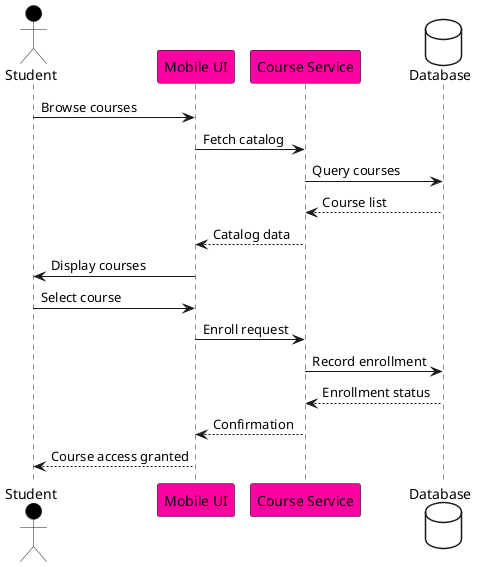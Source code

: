 @startuml Course_Enrollment_Sequence
skinparam BackgroundColor #FFFFFF
actor Student #Black
participant "Mobile UI" as MobileUI #FF00A2
participant "Course Service" as Course #FF00A2
database "Database" as DB #White

Student -> MobileUI: Browse courses
MobileUI -> Course: Fetch catalog
Course -> DB: Query courses
DB --> Course: Course list
Course --> MobileUI: Catalog data
MobileUI -> Student: Display courses
Student -> MobileUI: Select course
MobileUI -> Course: Enroll request
Course -> DB: Record enrollment
DB --> Course: Enrollment status
Course --> MobileUI: Confirmation
MobileUI --> Student: Course access granted
@enduml